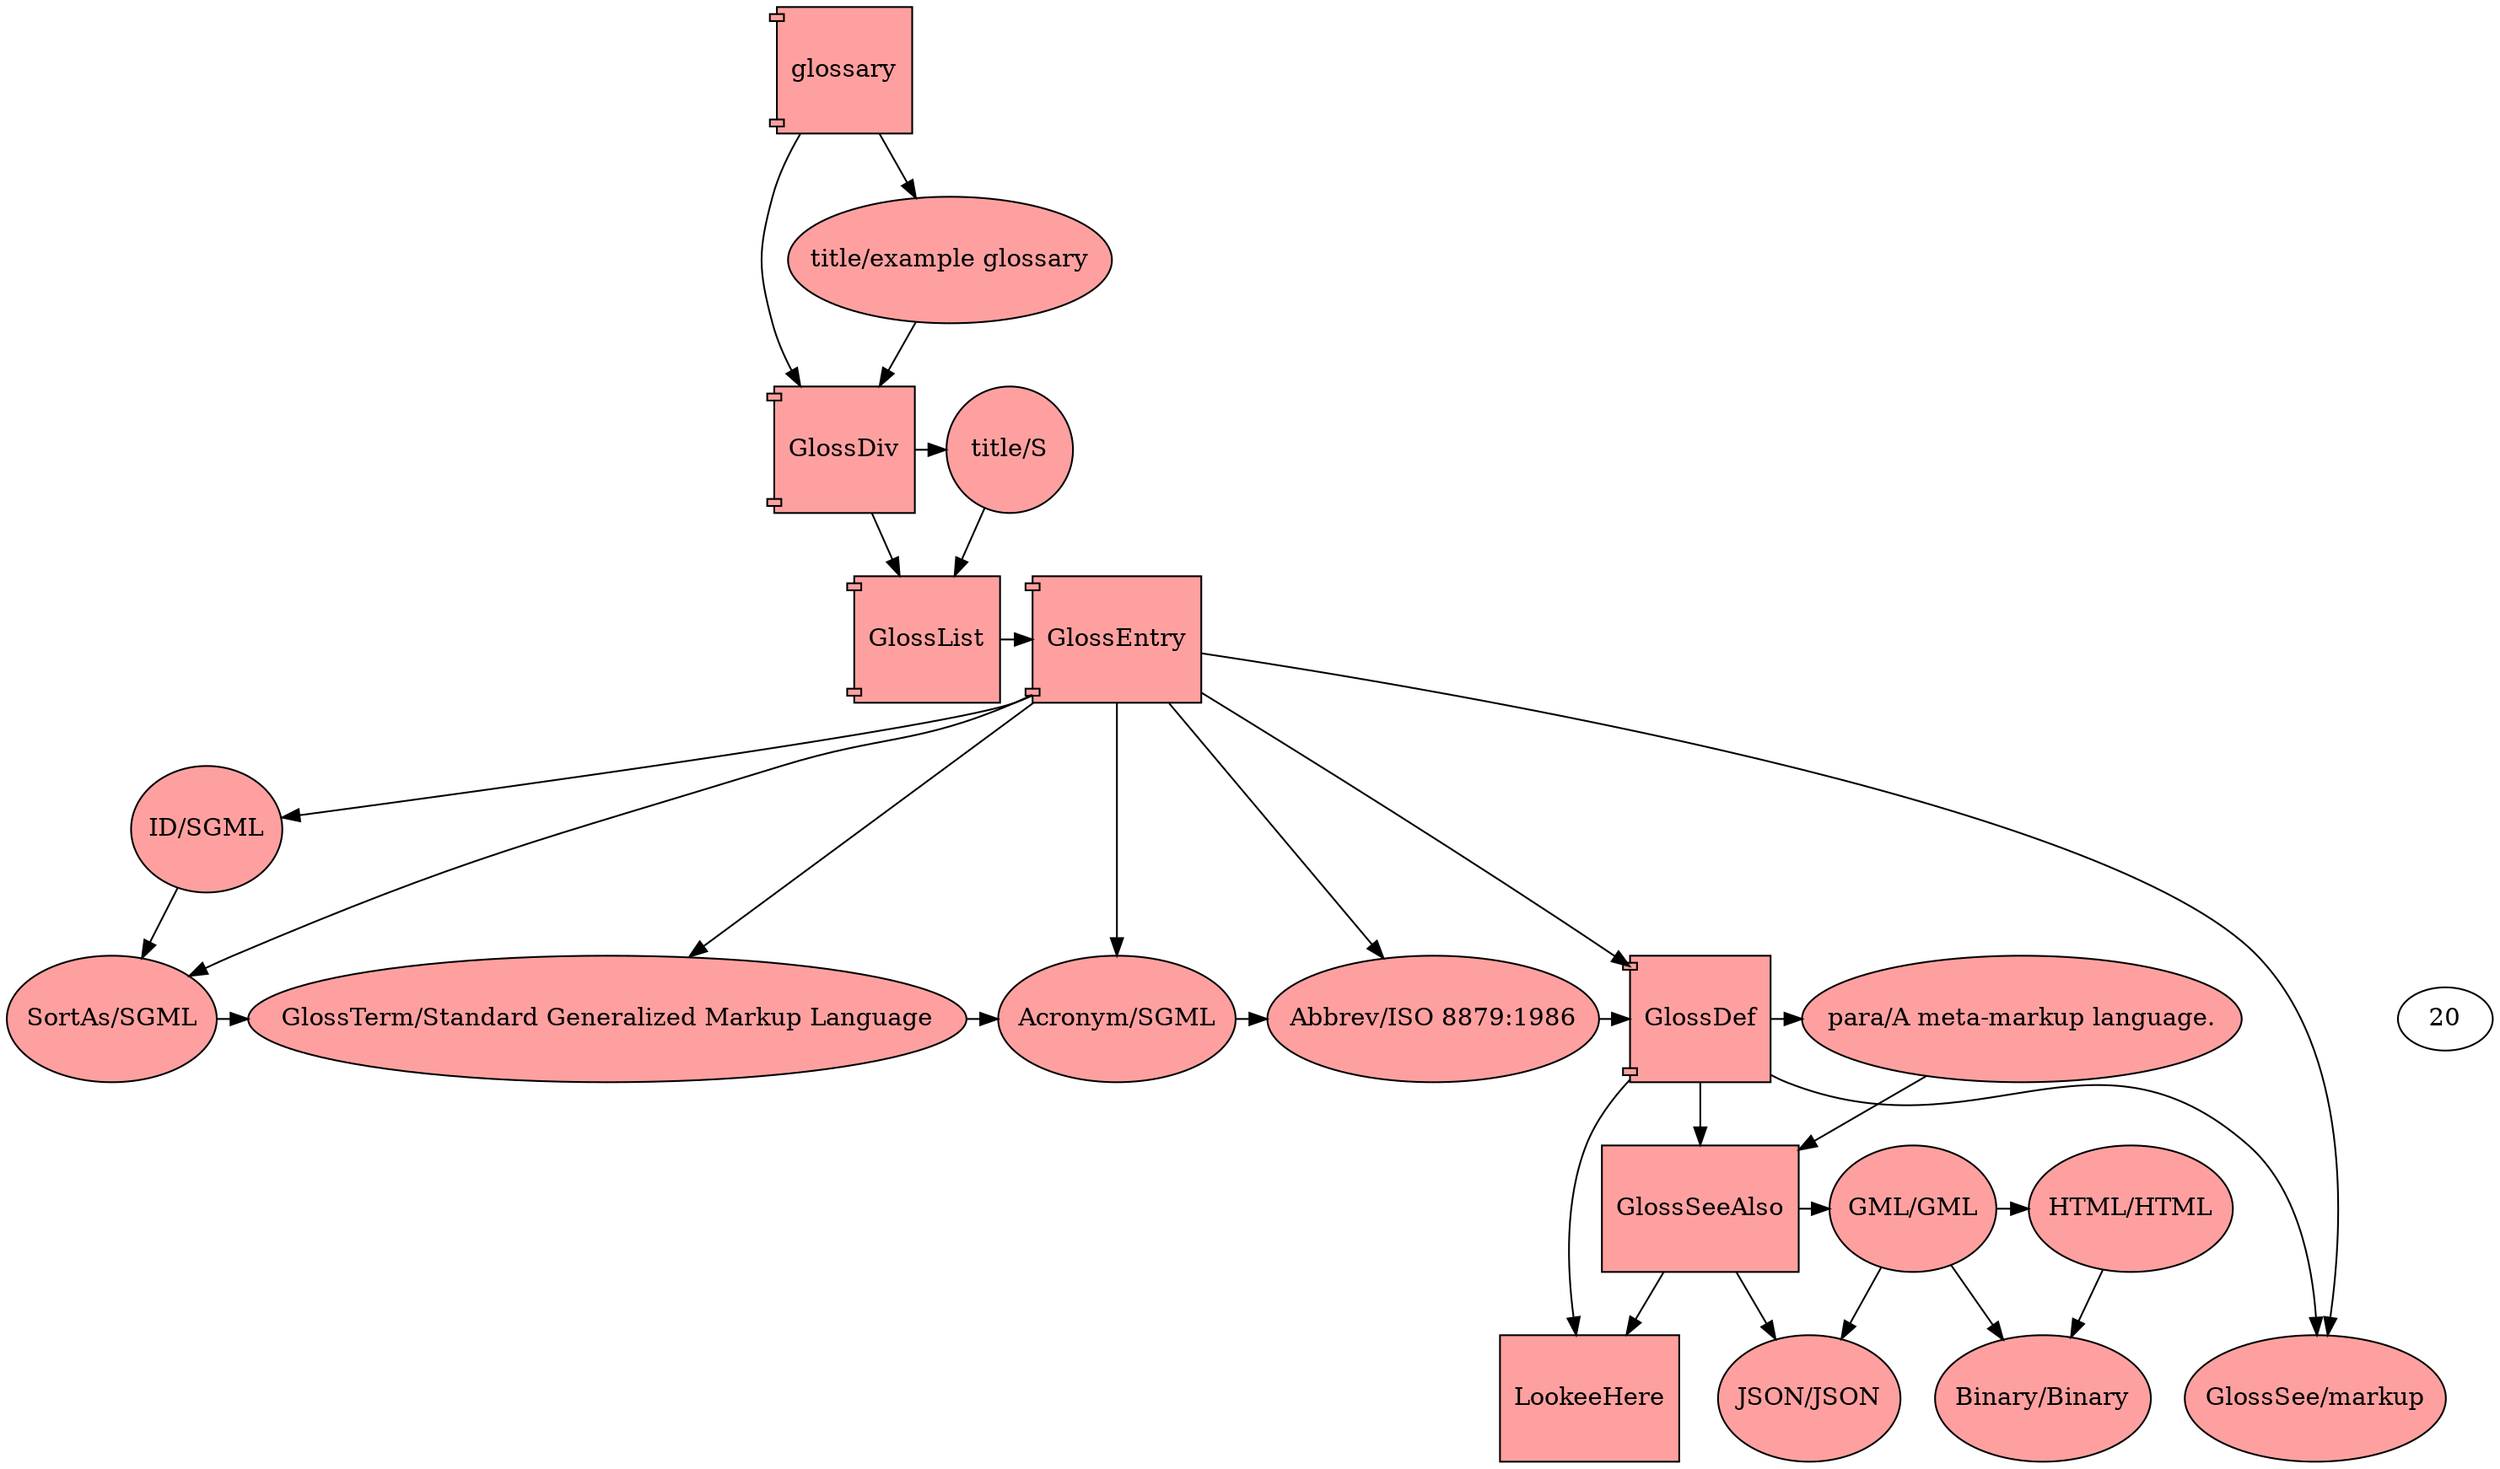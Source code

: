 digraph G {
0[label=glossary,shape=component,width=1,height=1,fillcolor="#fe00005f",color=black,style=filled];
1[label="title/example glossary",shape=ellipse,width=1,height=1,fillcolor="#fe00005f",color=black,style=filled];
2[label=GlossDiv,shape=component,width=1,height=1,fillcolor="#fe00005f",color=black,style=filled];
3[label="title/S",shape=ellipse,width=1,height=1,fillcolor="#fe00005f",color=black,style=filled];
4[label=GlossList,shape=component,width=1,height=1,fillcolor="#fe00005f",color=black,style=filled];
5[label=GlossEntry,shape=component,width=1,height=1,fillcolor="#fe00005f",color=black,style=filled];
6[label="ID/SGML",shape=ellipse,width=1,height=1,fillcolor="#fe00005f",color=black,style=filled];
7[label="SortAs/SGML",shape=ellipse,width=1,height=1,fillcolor="#fe00005f",color=black,style=filled];
8[label="GlossTerm/Standard Generalized Markup Language",shape=ellipse,width=1,height=1,fillcolor="#fe00005f",color=black,style=filled];
9[label="Acronym/SGML",shape=ellipse,width=1,height=1,fillcolor="#fe00005f",color=black,style=filled];
10[label="Abbrev/ISO 8879:1986",shape=ellipse,width=1,height=1,fillcolor="#fe00005f",color=black,style=filled];
11[label=GlossDef,shape=component,width=1,height=1,fillcolor="#fe00005f",color=black,style=filled];
12[label="para/A meta-markup language.",shape=ellipse,width=1,height=1,fillcolor="#fe00005f",color=black,style=filled];
13[label=GlossSeeAlso,shape=box,width=1,height=1,fillcolor="#fe00005f",color=black,style=filled];
14[label="GML/GML",shape=ellipse,width=1,height=1,fillcolor="#fe00005f",color=black,style=filled];
15[label="JSON/JSON",shape=ellipse,width=1,height=1,fillcolor="#fe00005f",color=black,style=filled];
16[label=LookeeHere,shape=box,width=1,height=1,fillcolor="#fe00005f",color=black,style=filled];
17[label="HTML/HTML",shape=ellipse,width=1,height=1,fillcolor="#fe00005f",color=black,style=filled];
18[label="Binary/Binary",shape=ellipse,width=1,height=1,fillcolor="#fe00005f",color=black,style=filled];
19[label="GlossSee/markup",shape=ellipse,width=1,height=1,fillcolor="#fe00005f",color=black,style=filled];
0->1 ;
1->2 ;
0->2 ;
2->3 ;
3->4 ;
2->4 ;
4->5 ;
5->6 ;
5->7 ;
6->7 ;
5->8 ;
7->8 ;
5->9 ;
8->9 ;
5->10 ;
9->10 ;
10->11 ;
5->11 ;
11->12 ;
11->13 ;
12->13 ;
13->14 ;
13->15 ;
14->15 ;
11->16 ;
13->16 ;
14->17 ;
14->18 ;
17->18 ;
5->19 ;
11->19 ;
{ rank=same 1}
{ rank=same 2,3}
{ rank=same 4,5}
{ rank=same 6}
{ rank=same 7,8,9,10,11,12,20}
{ rank=same 13,14,17}
{ rank=same 15,16,18,19}
}
